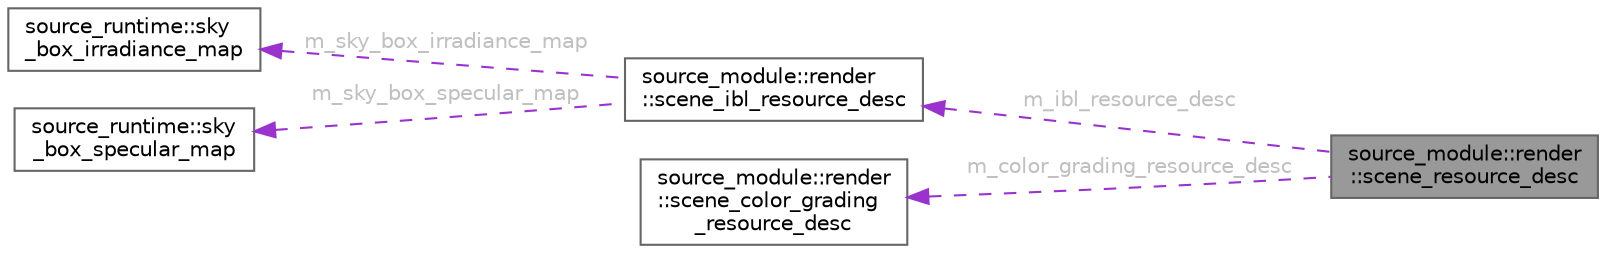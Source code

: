 digraph "source_module::render::scene_resource_desc"
{
 // LATEX_PDF_SIZE
  bgcolor="transparent";
  edge [fontname=Helvetica,fontsize=10,labelfontname=Helvetica,labelfontsize=10];
  node [fontname=Helvetica,fontsize=10,shape=box,height=0.2,width=0.4];
  rankdir="LR";
  Node1 [id="Node000001",label="source_module::render\l::scene_resource_desc",height=0.2,width=0.4,color="gray40", fillcolor="grey60", style="filled", fontcolor="black",tooltip=" "];
  Node2 -> Node1 [id="edge1_Node000001_Node000002",dir="back",color="darkorchid3",style="dashed",tooltip=" ",label=" m_ibl_resource_desc",fontcolor="grey" ];
  Node2 [id="Node000002",label="source_module::render\l::scene_ibl_resource_desc",height=0.2,width=0.4,color="gray40", fillcolor="white", style="filled",URL="$structsource__module_1_1render_1_1scene__ibl__resource__desc.html",tooltip=" "];
  Node3 -> Node2 [id="edge2_Node000002_Node000003",dir="back",color="darkorchid3",style="dashed",tooltip=" ",label=" m_sky_box_irradiance_map",fontcolor="grey" ];
  Node3 [id="Node000003",label="source_runtime::sky\l_box_irradiance_map",height=0.2,width=0.4,color="gray40", fillcolor="white", style="filled",URL="$classsource__runtime_1_1sky__box__irradiance__map.html",tooltip=" "];
  Node4 -> Node2 [id="edge3_Node000002_Node000004",dir="back",color="darkorchid3",style="dashed",tooltip=" ",label=" m_sky_box_specular_map",fontcolor="grey" ];
  Node4 [id="Node000004",label="source_runtime::sky\l_box_specular_map",height=0.2,width=0.4,color="gray40", fillcolor="white", style="filled",URL="$classsource__runtime_1_1sky__box__specular__map.html",tooltip=" "];
  Node5 -> Node1 [id="edge4_Node000001_Node000005",dir="back",color="darkorchid3",style="dashed",tooltip=" ",label=" m_color_grading_resource_desc",fontcolor="grey" ];
  Node5 [id="Node000005",label="source_module::render\l::scene_color_grading\l_resource_desc",height=0.2,width=0.4,color="gray40", fillcolor="white", style="filled",URL="$structsource__module_1_1render_1_1scene__color__grading__resource__desc.html",tooltip=" "];
}
